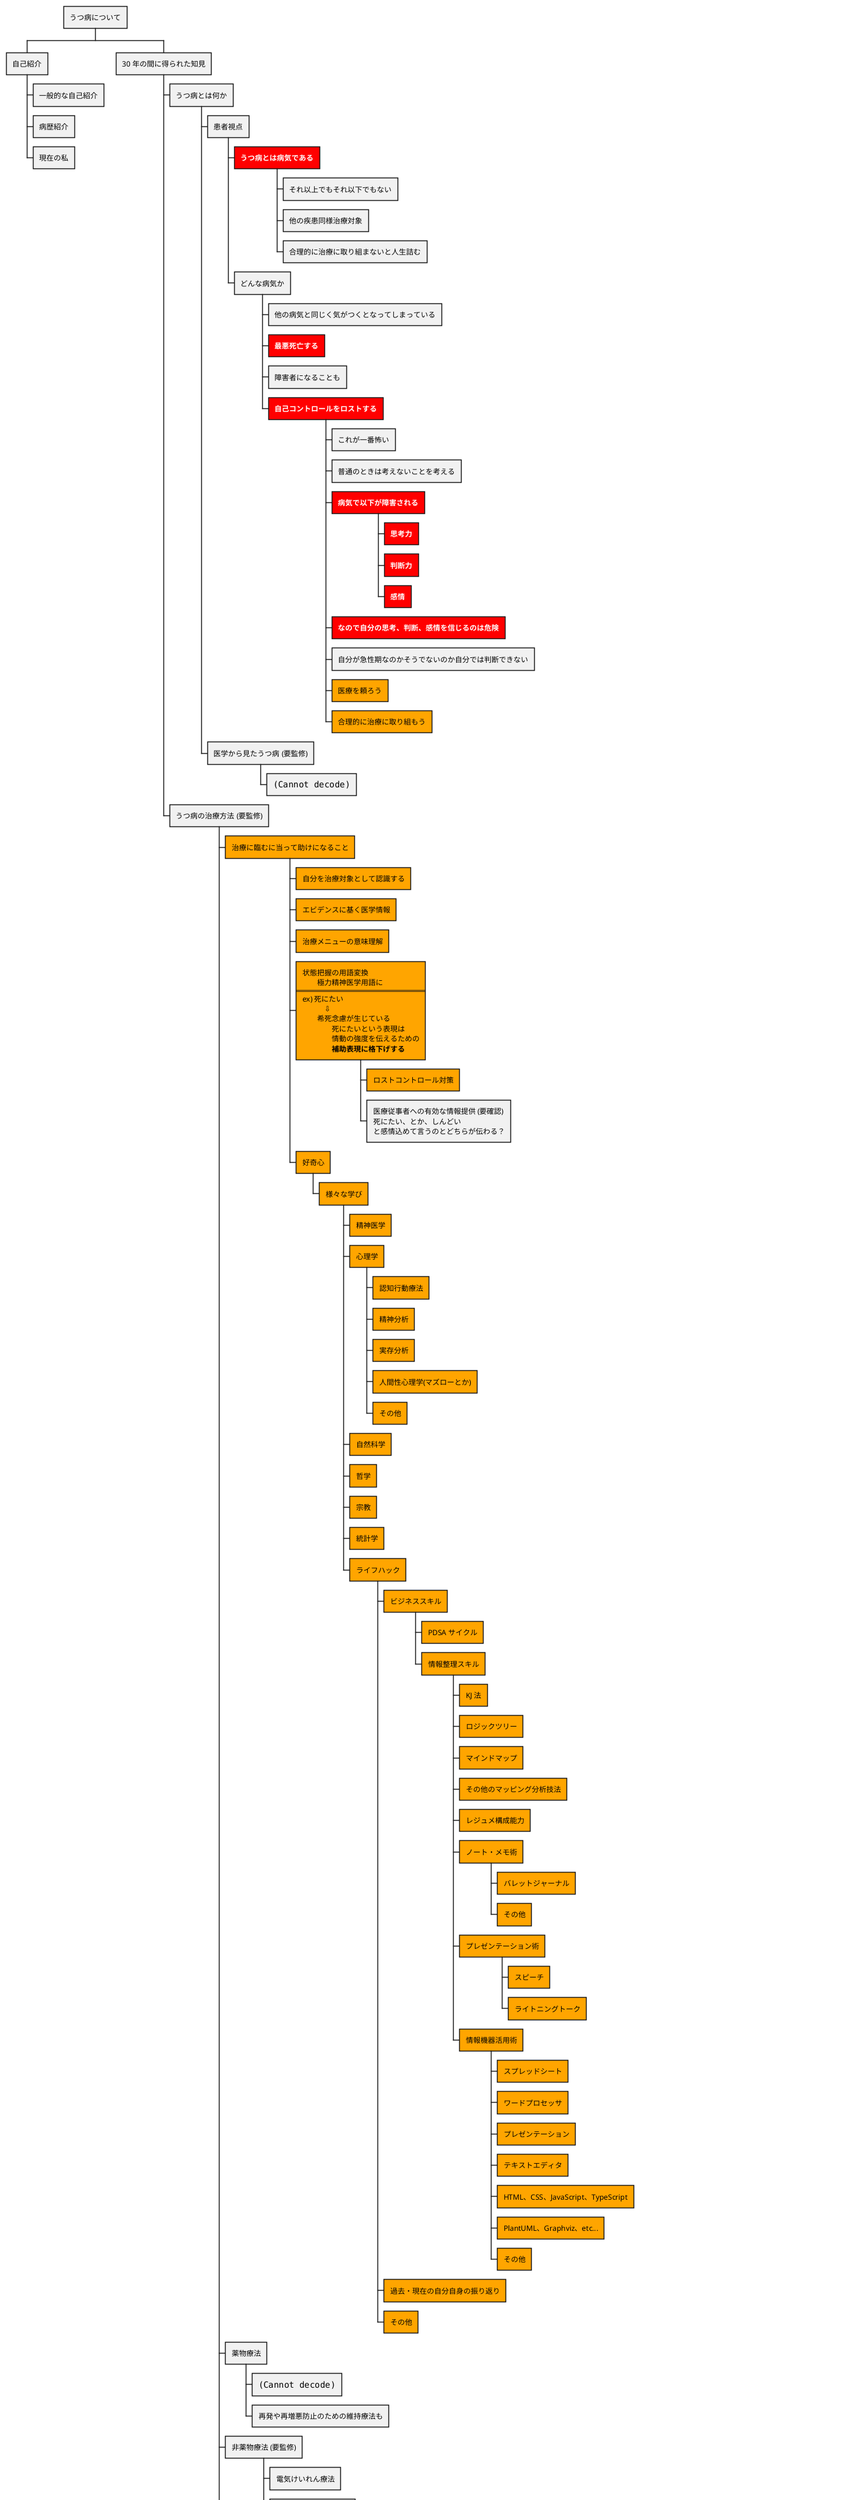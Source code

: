 @startwbs
* うつ病について

** 自己紹介
*** 一般的な自己紹介
*** 病歴紹介
*** 現在の私

** 30 年の間に得られた知見
*** うつ病とは何か

**** 患者視点
*****[#red] <color:white><b>うつ病とは病気である</b></color>
****** それ以上でもそれ以下でもない
****** 他の疾患同様治療対象
****** 合理的に治療に取り組まないと人生詰む

***** どんな病気か
****** 他の病気と同じく気がつくとなってしまっている
******[#red] <color:white><b>最悪死亡する</b></color>
****** 障害者になることも

******[#red] <color:white><b>自己コントロールをロストする</b></color>
******* これが一番怖い
******* 普通のときは考えないことを考える
*******[#red] <color:white><b>病気で以下が障害される</b></color>
********[#red] <color:white><b>思考力</b></color>
********[#red] <color:white><b>判断力</b></color>
********[#red] <color:white><b>感情</b></color>
*******[#red] <color:white><b>なので自分の思考、判断、感情を信じるのは危険</b></color>
******* 自分が急性期なのかそうでないのか自分では判断できない
*******[#orange] 医療を頼ろう
*******[#orange] 合理的に治療に取り組もう

**** 医学から見たうつ病 (要監修)
'***** モノアミン仮説
'***** 神経炎症仮説
'***** 神経可逆性仮説
'***** コルチゾール仮説
'***** その他
***** <img src="fig2025031701.svg">

*** うつ病の治療方法 (要監修)

****[#orange] 治療に臨むに当って助けになること
*****[#orange] 自分を治療対象として認識する
*****[#orange] エビデンスに基く医学情報
*****[#orange] 治療メニューの意味理解
*****[#orange]:状態把握の用語変換
　　極力精神医学用語に
====
ex) 死にたい
　　　⇩
　　希死念慮が生じている
　　　　死にたいという表現は
　　　　情動の強度を伝えるための
　　　　<b>補助表現に格下げする</b>;
******[#orange] ロストコントロール対策
******:医療従事者への有効な情報提供 (要確認)
死にたい、とか、しんどい
と感情込めて言うのとどちらが伝わる？;
*****[#orange] 好奇心
******[#orange] 様々な学び
*******[#orange] 精神医学
*******[#orange] 心理学
********[#orange] 認知行動療法
********[#orange] 精神分析
********[#orange] 実存分析
********[#orange] 人間性心理学(マズローとか)
********[#orange] その他
*******[#orange] 自然科学
*******[#orange] 哲学
*******[#orange] 宗教
*******[#orange] 統計学

*******[#orange] ライフハック
********[#orange] ビジネススキル
*********[#orange] PDSA サイクル
*********[#orange] 情報整理スキル
**********[#orange] KJ 法
**********[#orange] ロジックツリー
**********[#orange] マインドマップ
**********[#orange] その他のマッピング分析技法
**********[#orange] レジュメ構成能力
**********[#orange] ノート・メモ術
***********[#orange] バレットジャーナル
***********[#orange] その他
**********[#orange] プレゼンテーション術
***********[#orange] スピーチ
***********[#orange] ライトニングトーク
**********[#orange] 情報機器活用術
***********[#orange] スプレッドシート
***********[#orange] ワードプロセッサ
***********[#orange] プレゼンテーション
***********[#orange] テキストエディタ
***********[#orange] HTML、CSS、JavaScript、TypeScript
***********[#orange] PlantUML、Graphviz、etc...
***********[#orange] その他

********[#orange] 過去・現在の自分自身の振り返り
********[#orange] その他

**** 薬物療法
***** <img src="fig2025031803.svg">
***** 再発や再増悪防止のための維持療法も

**** 非薬物療法 (要監修)
***** 電気けいれん療法
***** 反復経頭磁気刺激療法

***** 運動療法
****** 高強度インターバル・トレーニング
****** 持久力持続トレーニング

***** 温熱療法 (研究途上)
****** サウナ療法
****** 入浴療法

***** 心理療法
****** 診察室などで行われる言語的介入
****** 認知行動療法
******* 評価と治療方針決定
******* プロトコルに従って実施
******* エクスプレッシブ・ライティング
******* メタ認知
******* SST (ソーシャル・スキル・トレーニング : 社会技能訓練)
******* アサーション
******* その他
****** その他

*****[#orange] セルフケア
******[#orange] 始める前に
*******[#orange] あわてないこと
*******[#orange] あせらないこと
*******[#orange] できない時期はどうしてもある
******[#orange] 生活習慣
*******[#orange] 早寝早起き
*******[#orange] アルコールを避ける
*******[#orange] 煙草を避ける
*******[#orange] カフェインの制限
*******[#orange] 十分な睡眠
*******[#orange] 日光を十分浴びる

******[#orange] 運動療法
******* 高強度インターバル・トレーニング
******* 持久力持続トレーニング
*******[#orange] ウォーキング
********[#orange] 散歩
********[#orange] ハイキング
********[#orange] フォトウォーク
********[#orange] バードウォッチング
********[#orange] 自然観察
*******[#orange] サイクリング
*******[#orange] 登山
*******[#orange] スイミング
*******[#orange] その他

******[#orange] リラクゼーション
*******[#orange] 入浴
********[#orange] お風呂
********[#orange] 温泉
********[#orange] サウナ
*******[#orange] マインドフルネス
*******[#orange] 座禅

******[#orange] レクリエーション
*******[#orange] 音楽
*******[#orange] 読書
*******[#orange] 旅行
*******[#orange] 日帰り旅行
*******[#orange] 各種レジャー

******[#orange] エクスプレッシブ・ライティング
*******[#orange] 目的
********[#orange] 自分の感情、思考、判断
*********[#orange] 見える化
*********[#orange] 客観化
*********[#orange] 多角化
********[#orange] PDSA サイクルのように
*******[#orange] 日記
*******[#orange] メモ習慣
*******[#orange] CBT コラム法
********[#orange] トリプルコラム法
********[#orange] 突っ込みノート法
*******[#orange] ジャーナリング
*******[#orange] メタ認知トレーニング
*******[#orange] その他

****** その他

****[#red] <color:white><b>注意を要するもの</b></color>
*****[#red] <color:white><b>SNS や動画サイト</b></color>
******[#red] <color:white><b>ネガティブフィードバックが多過ぎる</b></color>
******[#red] <color:white><b>害を減らす工夫をしないと危険</b></color>

******[#orange] 実は健康な人たちにとっても気をつけないと健康上のリスク
*******[#orange] 報酬系を過剰に刺激するシステム上の仕組み
********[#orange] 集客のため
********[#orange] 依存症製造マシーン化している
*******[#orange] 怒りの感情を増幅させる設計
********[#orange] 相容れない考えにネガティブに反応してしまう人間の習性を利用している
********[#orange] 相容れない考えが世の中に溢れているのは当たり前だけど人はそれを忘れる
********[#orange] それを利用して滞在時間を増やす設計になっている
********[#orange] 元エンジニアとしてかなり悪質なシステムだと評したい

*******[#orange] 問題設計リスト
********[#orange] 文字数制限
*********[#orange] 誤解、誤読の源泉
*********[#orange] 人から読解能力を奪う設計
*********[#orange] 人から文書作成能力を奪う設計
*********[#orange] 人から思考能力思考時間を奪う設計
**********[#orange] 特殊詐欺と同じ設計
********[#orange] コメント機能
*********[#orange] 対立の源泉
********[#orange] お勧め機能
*********[#orange] 生活圏に関係のない刺激を無理矢理捩じ込む
********[#orange] 再ポスト機能
*********[#orange] 対立の源泉
********[#orange] コメント付き再ポスト機能
*********[#orange] 対立の源泉
********[#orange] 検索機能
*********[#orange] 他人の意見が気になる人間の性質を利用
*********[#orange] 生活圏に関係のない刺激を無理矢理捩じ込む
*******[#orange] インフルエンサーの問題
********[#orange] 煽ることで閲覧数を増やそうとする
*********[#orange] お金のため
*********[#orange] 過剰な承認欲求
*******[#orange] 運営会社の問題
********[#orange] 自社の経済的利益のために人の健康を害する人の性質をフル活用
********[#orange] 世に問題を問おうとすると、表現の自由を盾にする悪質さ
********[#orange] 既存メディアなら避けるネガティブ・キャンペーンを平気でやる
********[#orange] 運用時の行き過ぎた言論統制
*******[#orange] 病人製造機だと元 IT エンジニアとして断言する
*******[#orange] 何を言っても改善されないので利用にはしたたかさや工夫が絶対に必要
*******[#red] <color:white><b>情報的健康こそ最重要</b></color>

***** 母性的集団
******< 所謂メンヘラ・コミュニティ
****** 残念ながら治るのに欠片も役立たない
******< 実際には母性集団ではない
****** 当事者の母性を求めてしまう性向
******* 気持はわかる
******* 短時間の一時的な休憩場所としてなら
******* 緊急避難先としてなら
******* でも居着くと百害あって一理無し
******* なぜなら現実の世界には存在しない
******* 卒業しましょう

****** 母性的集団の構成
******* 母性を求める当事者
******** <b>理解</b>されたいと言う
********* 単に母性に包まれたいだけ
********* 理解って何？優しくされること？
********* まるで乳幼児の欲求のように思いませんか？
********* 人間は赤ん坊のままでは生きていけないですよね？
********* 赤ん坊じゃないのでさっさと卒業したほうがいいのでは？
******* 母性を提供する共依存イネイブラー
******** 実はイネイブラーには相手への理解も愛情もない
******** 困った問題のある人を助ける自分が愛おしい
******** 病者が回復していくと自分の存在意義を見失う
********* 病者の回復を無意識に妨害しはじめる
******* 無限ループ
******** 別のおいしい獲物へのイネイブラーの無意識的乗り換え
******** 当事者の見捨てられ体験
********* 当て付けの OD
********** イネイブラーの興味の対象外

******* 本当の理解者とは
******** 当事者の様子がおかしな時にそれを指摘してくれる
******** 受診を勧めてくれる
******** 睡眠環境を調整してくれる
******** 入院を勧めてくれる
******** 当事者の状況によっては当事者を病院に連れて行き医療保護入院の手続きをしてくれる
********* 急性期の当事者の思考力、判断力、感情が障害されているから
********* 当事者に病識が無い場合も
******** 上辺の言葉ではなく行動で判断しましょう


****** どちらも勘違いしてはいけない
******* どちらにも相手に対する愛情も心配も思いやりもまったく無い
******* 歪んだ自己愛集団に過ぎない
******* 人間の持つ愛情などでは決してない

****** そんな集団のメンバーになってはいけない
******* 治るのが遠のく。あるいは永遠にやってこない
******* イネイブラーの共依存も悪化する
******* どちらにも良くない
****** 正しい認識、少くとも間違ってはいない認識が非常に重要
*******< 人間としての成長と成熟
******* 自己
******* 社会
******* 現実
******* 人間とは？
******* 人生とは？
******* 生きるとはどういうことか
******* いずれ必ずやって来る死をどう思うか

****** 休憩し終えたらさっさと離れるのがお互いのため

******[#orange] 一人の人間として自立しましょう
*******[#orange] 自分自身を救う主役は他ならぬ自分自身です
******* でも助けをくれる人の支援はありがたく受けましょう
******** 医師、看護師、臨床心理士、ケースワーカー、国、役所、教員、家族、その他
******** 生きていく助けになります！！
******* 良くなる妨げになる人との距離感をどうするのか考えましょう

@endwbs
